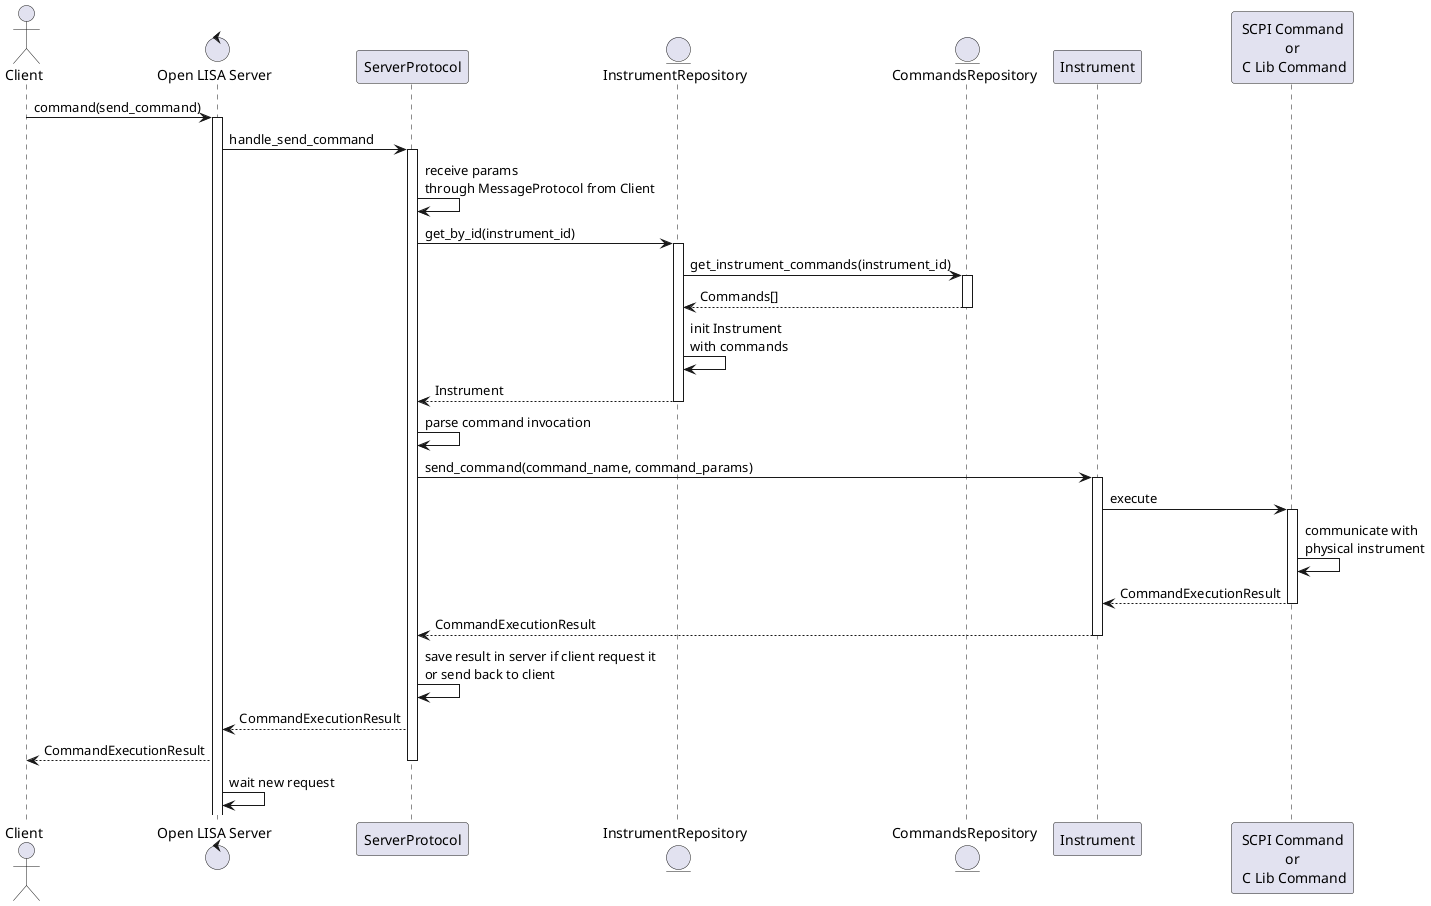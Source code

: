 @startuml

actor "Client" as CLIENT
control "Open LISA Server" as SERVER
participant ServerProtocol as SP
entity InstrumentRepository as IREPO
entity CommandsRepository as CREPO
participant Instrument as INSTRUMENT
participant "SCPI Command\nor\n C Lib Command" as COMMAND


 CLIENT -> SERVER : command(send_command)
 activate SERVER

  SERVER -> SP : handle_send_command
  activate SP
  SP -> SP : receive params \nthrough MessageProtocol from Client
  SP -> IREPO : get_by_id(instrument_id)
    activate IREPO
    IREPO -> CREPO : get_instrument_commands(instrument_id)
      activate CREPO
      IREPO <-- CREPO : Commands[]
      deactivate CREPO
    IREPO -> IREPO : init Instrument \nwith commands
    SP <-- IREPO : Instrument
    deactivate IREPO

  SP -> SP : parse command invocation
    SP -> INSTRUMENT : send_command(command_name, command_params)
    activate INSTRUMENT
    INSTRUMENT -> COMMAND : execute
      activate COMMAND
        COMMAND -> COMMAND : communicate with \nphysical instrument
        INSTRUMENT <-- COMMAND : CommandExecutionResult
      deactivate COMMAND
      SP <-- INSTRUMENT : CommandExecutionResult
    deactivate INSTRUMENT

  SP -> SP : save result in server if client request it\nor send back to client
  SERVER <-- SP : CommandExecutionResult
  CLIENT <-- SERVER : CommandExecutionResult
  deactivate SP

  SERVER -> SERVER : wait new request




@enduml
